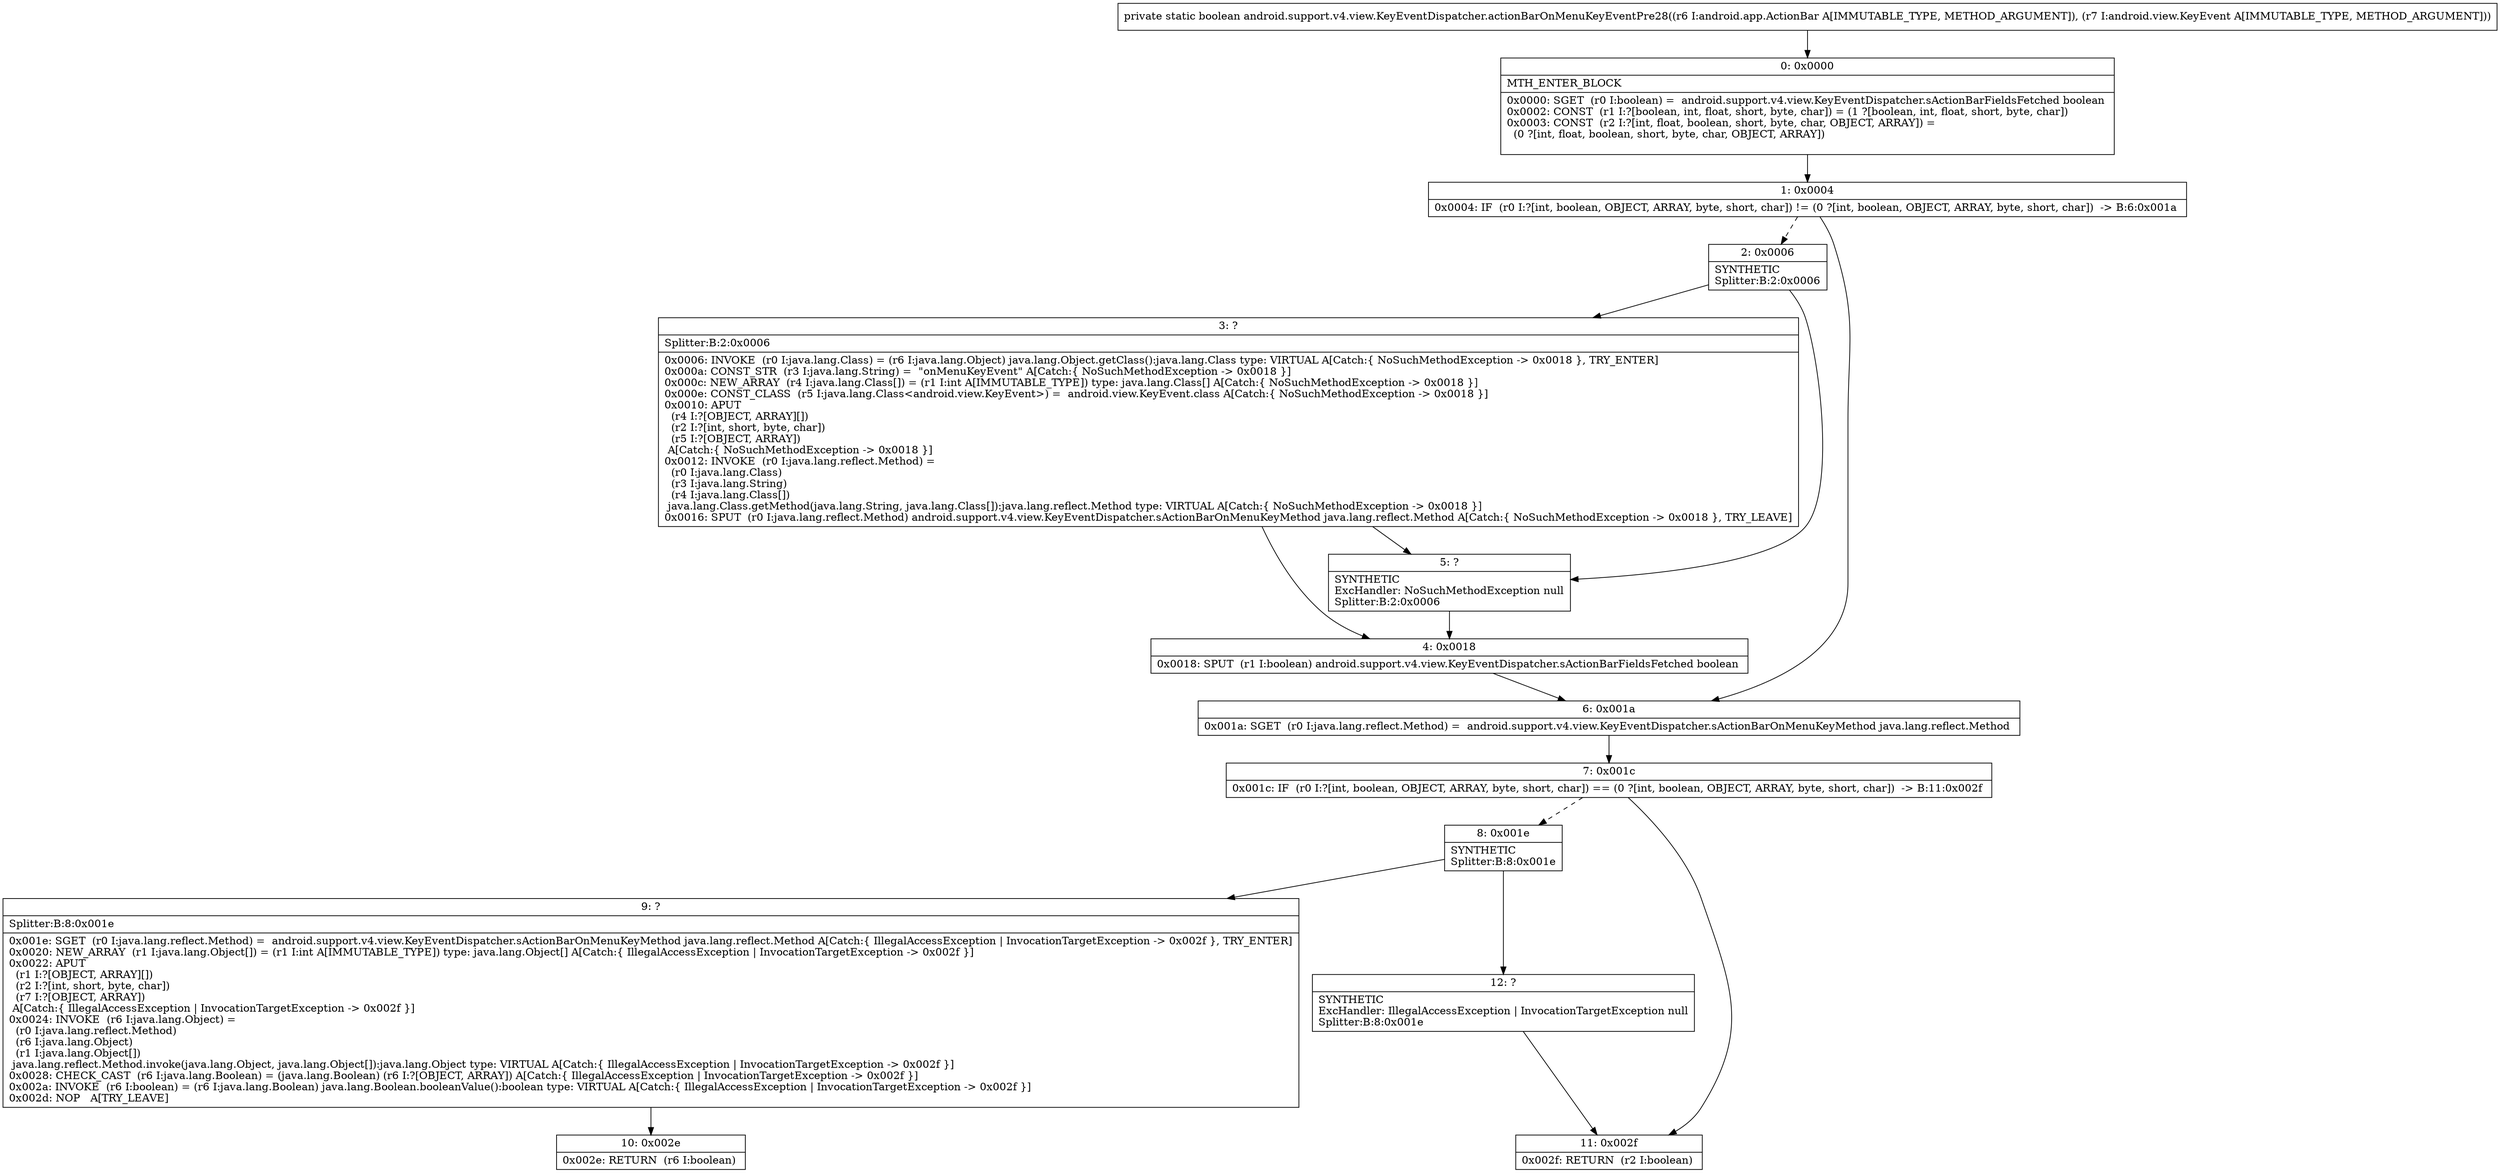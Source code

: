 digraph "CFG forandroid.support.v4.view.KeyEventDispatcher.actionBarOnMenuKeyEventPre28(Landroid\/app\/ActionBar;Landroid\/view\/KeyEvent;)Z" {
Node_0 [shape=record,label="{0\:\ 0x0000|MTH_ENTER_BLOCK\l|0x0000: SGET  (r0 I:boolean) =  android.support.v4.view.KeyEventDispatcher.sActionBarFieldsFetched boolean \l0x0002: CONST  (r1 I:?[boolean, int, float, short, byte, char]) = (1 ?[boolean, int, float, short, byte, char]) \l0x0003: CONST  (r2 I:?[int, float, boolean, short, byte, char, OBJECT, ARRAY]) = \l  (0 ?[int, float, boolean, short, byte, char, OBJECT, ARRAY])\l \l}"];
Node_1 [shape=record,label="{1\:\ 0x0004|0x0004: IF  (r0 I:?[int, boolean, OBJECT, ARRAY, byte, short, char]) != (0 ?[int, boolean, OBJECT, ARRAY, byte, short, char])  \-\> B:6:0x001a \l}"];
Node_2 [shape=record,label="{2\:\ 0x0006|SYNTHETIC\lSplitter:B:2:0x0006\l}"];
Node_3 [shape=record,label="{3\:\ ?|Splitter:B:2:0x0006\l|0x0006: INVOKE  (r0 I:java.lang.Class) = (r6 I:java.lang.Object) java.lang.Object.getClass():java.lang.Class type: VIRTUAL A[Catch:\{ NoSuchMethodException \-\> 0x0018 \}, TRY_ENTER]\l0x000a: CONST_STR  (r3 I:java.lang.String) =  \"onMenuKeyEvent\" A[Catch:\{ NoSuchMethodException \-\> 0x0018 \}]\l0x000c: NEW_ARRAY  (r4 I:java.lang.Class[]) = (r1 I:int A[IMMUTABLE_TYPE]) type: java.lang.Class[] A[Catch:\{ NoSuchMethodException \-\> 0x0018 \}]\l0x000e: CONST_CLASS  (r5 I:java.lang.Class\<android.view.KeyEvent\>) =  android.view.KeyEvent.class A[Catch:\{ NoSuchMethodException \-\> 0x0018 \}]\l0x0010: APUT  \l  (r4 I:?[OBJECT, ARRAY][])\l  (r2 I:?[int, short, byte, char])\l  (r5 I:?[OBJECT, ARRAY])\l A[Catch:\{ NoSuchMethodException \-\> 0x0018 \}]\l0x0012: INVOKE  (r0 I:java.lang.reflect.Method) = \l  (r0 I:java.lang.Class)\l  (r3 I:java.lang.String)\l  (r4 I:java.lang.Class[])\l java.lang.Class.getMethod(java.lang.String, java.lang.Class[]):java.lang.reflect.Method type: VIRTUAL A[Catch:\{ NoSuchMethodException \-\> 0x0018 \}]\l0x0016: SPUT  (r0 I:java.lang.reflect.Method) android.support.v4.view.KeyEventDispatcher.sActionBarOnMenuKeyMethod java.lang.reflect.Method A[Catch:\{ NoSuchMethodException \-\> 0x0018 \}, TRY_LEAVE]\l}"];
Node_4 [shape=record,label="{4\:\ 0x0018|0x0018: SPUT  (r1 I:boolean) android.support.v4.view.KeyEventDispatcher.sActionBarFieldsFetched boolean \l}"];
Node_5 [shape=record,label="{5\:\ ?|SYNTHETIC\lExcHandler: NoSuchMethodException null\lSplitter:B:2:0x0006\l}"];
Node_6 [shape=record,label="{6\:\ 0x001a|0x001a: SGET  (r0 I:java.lang.reflect.Method) =  android.support.v4.view.KeyEventDispatcher.sActionBarOnMenuKeyMethod java.lang.reflect.Method \l}"];
Node_7 [shape=record,label="{7\:\ 0x001c|0x001c: IF  (r0 I:?[int, boolean, OBJECT, ARRAY, byte, short, char]) == (0 ?[int, boolean, OBJECT, ARRAY, byte, short, char])  \-\> B:11:0x002f \l}"];
Node_8 [shape=record,label="{8\:\ 0x001e|SYNTHETIC\lSplitter:B:8:0x001e\l}"];
Node_9 [shape=record,label="{9\:\ ?|Splitter:B:8:0x001e\l|0x001e: SGET  (r0 I:java.lang.reflect.Method) =  android.support.v4.view.KeyEventDispatcher.sActionBarOnMenuKeyMethod java.lang.reflect.Method A[Catch:\{ IllegalAccessException \| InvocationTargetException \-\> 0x002f \}, TRY_ENTER]\l0x0020: NEW_ARRAY  (r1 I:java.lang.Object[]) = (r1 I:int A[IMMUTABLE_TYPE]) type: java.lang.Object[] A[Catch:\{ IllegalAccessException \| InvocationTargetException \-\> 0x002f \}]\l0x0022: APUT  \l  (r1 I:?[OBJECT, ARRAY][])\l  (r2 I:?[int, short, byte, char])\l  (r7 I:?[OBJECT, ARRAY])\l A[Catch:\{ IllegalAccessException \| InvocationTargetException \-\> 0x002f \}]\l0x0024: INVOKE  (r6 I:java.lang.Object) = \l  (r0 I:java.lang.reflect.Method)\l  (r6 I:java.lang.Object)\l  (r1 I:java.lang.Object[])\l java.lang.reflect.Method.invoke(java.lang.Object, java.lang.Object[]):java.lang.Object type: VIRTUAL A[Catch:\{ IllegalAccessException \| InvocationTargetException \-\> 0x002f \}]\l0x0028: CHECK_CAST  (r6 I:java.lang.Boolean) = (java.lang.Boolean) (r6 I:?[OBJECT, ARRAY]) A[Catch:\{ IllegalAccessException \| InvocationTargetException \-\> 0x002f \}]\l0x002a: INVOKE  (r6 I:boolean) = (r6 I:java.lang.Boolean) java.lang.Boolean.booleanValue():boolean type: VIRTUAL A[Catch:\{ IllegalAccessException \| InvocationTargetException \-\> 0x002f \}]\l0x002d: NOP   A[TRY_LEAVE]\l}"];
Node_10 [shape=record,label="{10\:\ 0x002e|0x002e: RETURN  (r6 I:boolean) \l}"];
Node_11 [shape=record,label="{11\:\ 0x002f|0x002f: RETURN  (r2 I:boolean) \l}"];
Node_12 [shape=record,label="{12\:\ ?|SYNTHETIC\lExcHandler: IllegalAccessException \| InvocationTargetException null\lSplitter:B:8:0x001e\l}"];
MethodNode[shape=record,label="{private static boolean android.support.v4.view.KeyEventDispatcher.actionBarOnMenuKeyEventPre28((r6 I:android.app.ActionBar A[IMMUTABLE_TYPE, METHOD_ARGUMENT]), (r7 I:android.view.KeyEvent A[IMMUTABLE_TYPE, METHOD_ARGUMENT])) }"];
MethodNode -> Node_0;
Node_0 -> Node_1;
Node_1 -> Node_2[style=dashed];
Node_1 -> Node_6;
Node_2 -> Node_3;
Node_2 -> Node_5;
Node_3 -> Node_4;
Node_3 -> Node_5;
Node_4 -> Node_6;
Node_5 -> Node_4;
Node_6 -> Node_7;
Node_7 -> Node_8[style=dashed];
Node_7 -> Node_11;
Node_8 -> Node_9;
Node_8 -> Node_12;
Node_9 -> Node_10;
Node_12 -> Node_11;
}

